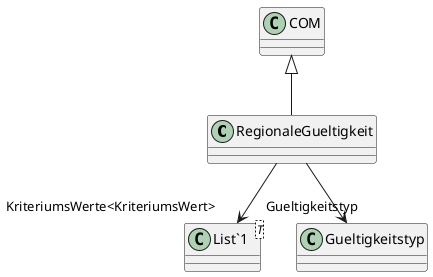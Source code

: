 @startuml
class RegionaleGueltigkeit {
}
class "List`1"<T> {
}
COM <|-- RegionaleGueltigkeit
RegionaleGueltigkeit --> "Gueltigkeitstyp" Gueltigkeitstyp
RegionaleGueltigkeit --> "KriteriumsWerte<KriteriumsWert>" "List`1"
@enduml
